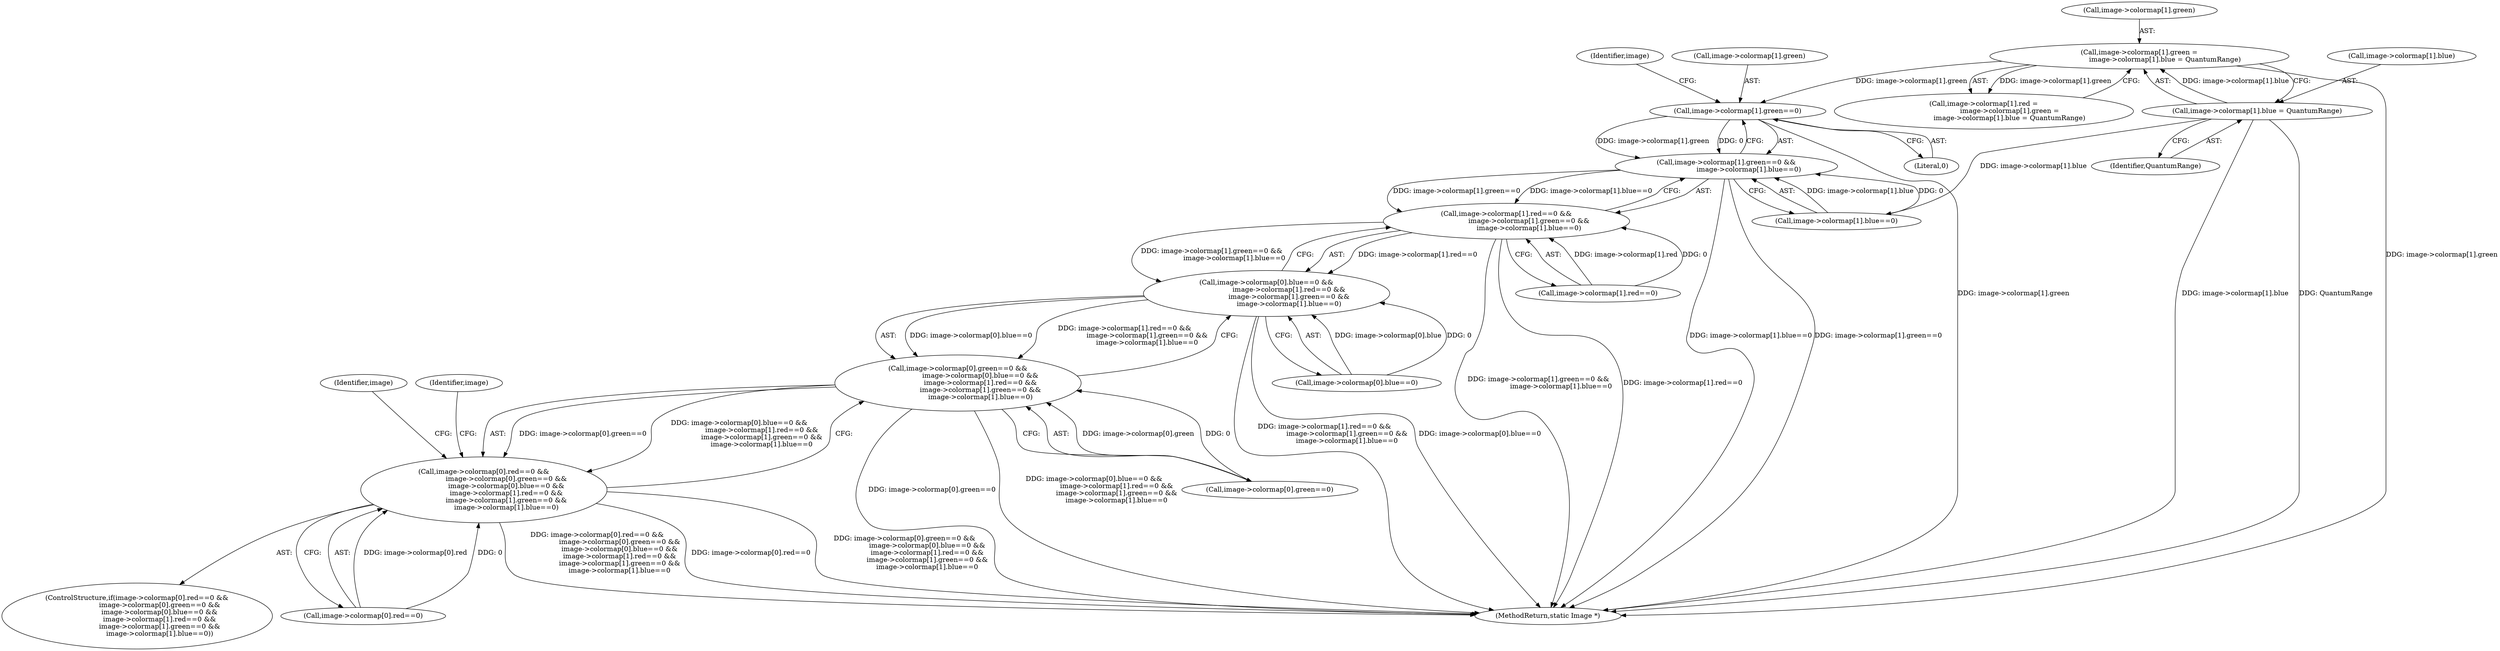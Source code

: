 digraph "0_ImageMagick_aecd0ada163a4d6c769cec178955d5f3e9316f2f_1@array" {
"1000980" [label="(Call,image->colormap[1].green==0)"];
"1001007" [label="(Call,image->colormap[1].green =\n                        image->colormap[1].blue = QuantumRange)"];
"1001015" [label="(Call,image->colormap[1].blue = QuantumRange)"];
"1000979" [label="(Call,image->colormap[1].green==0 &&\n                     image->colormap[1].blue==0)"];
"1000969" [label="(Call,image->colormap[1].red==0 &&\n                     image->colormap[1].green==0 &&\n                     image->colormap[1].blue==0)"];
"1000959" [label="(Call,image->colormap[0].blue==0 &&\n                     image->colormap[1].red==0 &&\n                     image->colormap[1].green==0 &&\n                     image->colormap[1].blue==0)"];
"1000949" [label="(Call,image->colormap[0].green==0 &&\n                     image->colormap[0].blue==0 &&\n                     image->colormap[1].red==0 &&\n                     image->colormap[1].green==0 &&\n                     image->colormap[1].blue==0)"];
"1000939" [label="(Call,image->colormap[0].red==0 &&\n                     image->colormap[0].green==0 &&\n                     image->colormap[0].blue==0 &&\n                     image->colormap[1].red==0 &&\n                     image->colormap[1].green==0 &&\n                     image->colormap[1].blue==0)"];
"1000989" [label="(Call,image->colormap[1].blue==0)"];
"1000960" [label="(Call,image->colormap[0].blue==0)"];
"1000938" [label="(ControlStructure,if(image->colormap[0].red==0 &&\n                     image->colormap[0].green==0 &&\n                     image->colormap[0].blue==0 &&\n                     image->colormap[1].red==0 &&\n                     image->colormap[1].green==0 &&\n                     image->colormap[1].blue==0))"];
"1000969" [label="(Call,image->colormap[1].red==0 &&\n                     image->colormap[1].green==0 &&\n                     image->colormap[1].blue==0)"];
"1001007" [label="(Call,image->colormap[1].green =\n                        image->colormap[1].blue = QuantumRange)"];
"1001003" [label="(Identifier,image)"];
"1001942" [label="(MethodReturn,static Image *)"];
"1000940" [label="(Call,image->colormap[0].red==0)"];
"1000970" [label="(Call,image->colormap[1].red==0)"];
"1000949" [label="(Call,image->colormap[0].green==0 &&\n                     image->colormap[0].blue==0 &&\n                     image->colormap[1].red==0 &&\n                     image->colormap[1].green==0 &&\n                     image->colormap[1].blue==0)"];
"1001008" [label="(Call,image->colormap[1].green)"];
"1000939" [label="(Call,image->colormap[0].red==0 &&\n                     image->colormap[0].green==0 &&\n                     image->colormap[0].blue==0 &&\n                     image->colormap[1].red==0 &&\n                     image->colormap[1].green==0 &&\n                     image->colormap[1].blue==0)"];
"1001023" [label="(Identifier,QuantumRange)"];
"1000988" [label="(Literal,0)"];
"1000950" [label="(Call,image->colormap[0].green==0)"];
"1001015" [label="(Call,image->colormap[1].blue = QuantumRange)"];
"1000999" [label="(Call,image->colormap[1].red =\n                        image->colormap[1].green =\n                        image->colormap[1].blue = QuantumRange)"];
"1000959" [label="(Call,image->colormap[0].blue==0 &&\n                     image->colormap[1].red==0 &&\n                     image->colormap[1].green==0 &&\n                     image->colormap[1].blue==0)"];
"1001016" [label="(Call,image->colormap[1].blue)"];
"1000979" [label="(Call,image->colormap[1].green==0 &&\n                     image->colormap[1].blue==0)"];
"1000993" [label="(Identifier,image)"];
"1001027" [label="(Identifier,image)"];
"1000980" [label="(Call,image->colormap[1].green==0)"];
"1000981" [label="(Call,image->colormap[1].green)"];
"1000980" -> "1000979"  [label="AST: "];
"1000980" -> "1000988"  [label="CFG: "];
"1000981" -> "1000980"  [label="AST: "];
"1000988" -> "1000980"  [label="AST: "];
"1000993" -> "1000980"  [label="CFG: "];
"1000979" -> "1000980"  [label="CFG: "];
"1000980" -> "1001942"  [label="DDG: image->colormap[1].green"];
"1000980" -> "1000979"  [label="DDG: image->colormap[1].green"];
"1000980" -> "1000979"  [label="DDG: 0"];
"1001007" -> "1000980"  [label="DDG: image->colormap[1].green"];
"1001007" -> "1000999"  [label="AST: "];
"1001007" -> "1001015"  [label="CFG: "];
"1001008" -> "1001007"  [label="AST: "];
"1001015" -> "1001007"  [label="AST: "];
"1000999" -> "1001007"  [label="CFG: "];
"1001007" -> "1001942"  [label="DDG: image->colormap[1].green"];
"1001007" -> "1000999"  [label="DDG: image->colormap[1].green"];
"1001015" -> "1001007"  [label="DDG: image->colormap[1].blue"];
"1001015" -> "1001023"  [label="CFG: "];
"1001016" -> "1001015"  [label="AST: "];
"1001023" -> "1001015"  [label="AST: "];
"1001015" -> "1001942"  [label="DDG: image->colormap[1].blue"];
"1001015" -> "1001942"  [label="DDG: QuantumRange"];
"1001015" -> "1000989"  [label="DDG: image->colormap[1].blue"];
"1000979" -> "1000969"  [label="AST: "];
"1000979" -> "1000989"  [label="CFG: "];
"1000989" -> "1000979"  [label="AST: "];
"1000969" -> "1000979"  [label="CFG: "];
"1000979" -> "1001942"  [label="DDG: image->colormap[1].blue==0"];
"1000979" -> "1001942"  [label="DDG: image->colormap[1].green==0"];
"1000979" -> "1000969"  [label="DDG: image->colormap[1].green==0"];
"1000979" -> "1000969"  [label="DDG: image->colormap[1].blue==0"];
"1000989" -> "1000979"  [label="DDG: image->colormap[1].blue"];
"1000989" -> "1000979"  [label="DDG: 0"];
"1000969" -> "1000959"  [label="AST: "];
"1000969" -> "1000970"  [label="CFG: "];
"1000970" -> "1000969"  [label="AST: "];
"1000959" -> "1000969"  [label="CFG: "];
"1000969" -> "1001942"  [label="DDG: image->colormap[1].green==0 &&\n                     image->colormap[1].blue==0"];
"1000969" -> "1001942"  [label="DDG: image->colormap[1].red==0"];
"1000969" -> "1000959"  [label="DDG: image->colormap[1].red==0"];
"1000969" -> "1000959"  [label="DDG: image->colormap[1].green==0 &&\n                     image->colormap[1].blue==0"];
"1000970" -> "1000969"  [label="DDG: image->colormap[1].red"];
"1000970" -> "1000969"  [label="DDG: 0"];
"1000959" -> "1000949"  [label="AST: "];
"1000959" -> "1000960"  [label="CFG: "];
"1000960" -> "1000959"  [label="AST: "];
"1000949" -> "1000959"  [label="CFG: "];
"1000959" -> "1001942"  [label="DDG: image->colormap[1].red==0 &&\n                     image->colormap[1].green==0 &&\n                     image->colormap[1].blue==0"];
"1000959" -> "1001942"  [label="DDG: image->colormap[0].blue==0"];
"1000959" -> "1000949"  [label="DDG: image->colormap[0].blue==0"];
"1000959" -> "1000949"  [label="DDG: image->colormap[1].red==0 &&\n                     image->colormap[1].green==0 &&\n                     image->colormap[1].blue==0"];
"1000960" -> "1000959"  [label="DDG: image->colormap[0].blue"];
"1000960" -> "1000959"  [label="DDG: 0"];
"1000949" -> "1000939"  [label="AST: "];
"1000949" -> "1000950"  [label="CFG: "];
"1000950" -> "1000949"  [label="AST: "];
"1000939" -> "1000949"  [label="CFG: "];
"1000949" -> "1001942"  [label="DDG: image->colormap[0].green==0"];
"1000949" -> "1001942"  [label="DDG: image->colormap[0].blue==0 &&\n                     image->colormap[1].red==0 &&\n                     image->colormap[1].green==0 &&\n                     image->colormap[1].blue==0"];
"1000949" -> "1000939"  [label="DDG: image->colormap[0].green==0"];
"1000949" -> "1000939"  [label="DDG: image->colormap[0].blue==0 &&\n                     image->colormap[1].red==0 &&\n                     image->colormap[1].green==0 &&\n                     image->colormap[1].blue==0"];
"1000950" -> "1000949"  [label="DDG: image->colormap[0].green"];
"1000950" -> "1000949"  [label="DDG: 0"];
"1000939" -> "1000938"  [label="AST: "];
"1000939" -> "1000940"  [label="CFG: "];
"1000940" -> "1000939"  [label="AST: "];
"1001003" -> "1000939"  [label="CFG: "];
"1001027" -> "1000939"  [label="CFG: "];
"1000939" -> "1001942"  [label="DDG: image->colormap[0].red==0 &&\n                     image->colormap[0].green==0 &&\n                     image->colormap[0].blue==0 &&\n                     image->colormap[1].red==0 &&\n                     image->colormap[1].green==0 &&\n                     image->colormap[1].blue==0"];
"1000939" -> "1001942"  [label="DDG: image->colormap[0].red==0"];
"1000939" -> "1001942"  [label="DDG: image->colormap[0].green==0 &&\n                     image->colormap[0].blue==0 &&\n                     image->colormap[1].red==0 &&\n                     image->colormap[1].green==0 &&\n                     image->colormap[1].blue==0"];
"1000940" -> "1000939"  [label="DDG: image->colormap[0].red"];
"1000940" -> "1000939"  [label="DDG: 0"];
}
